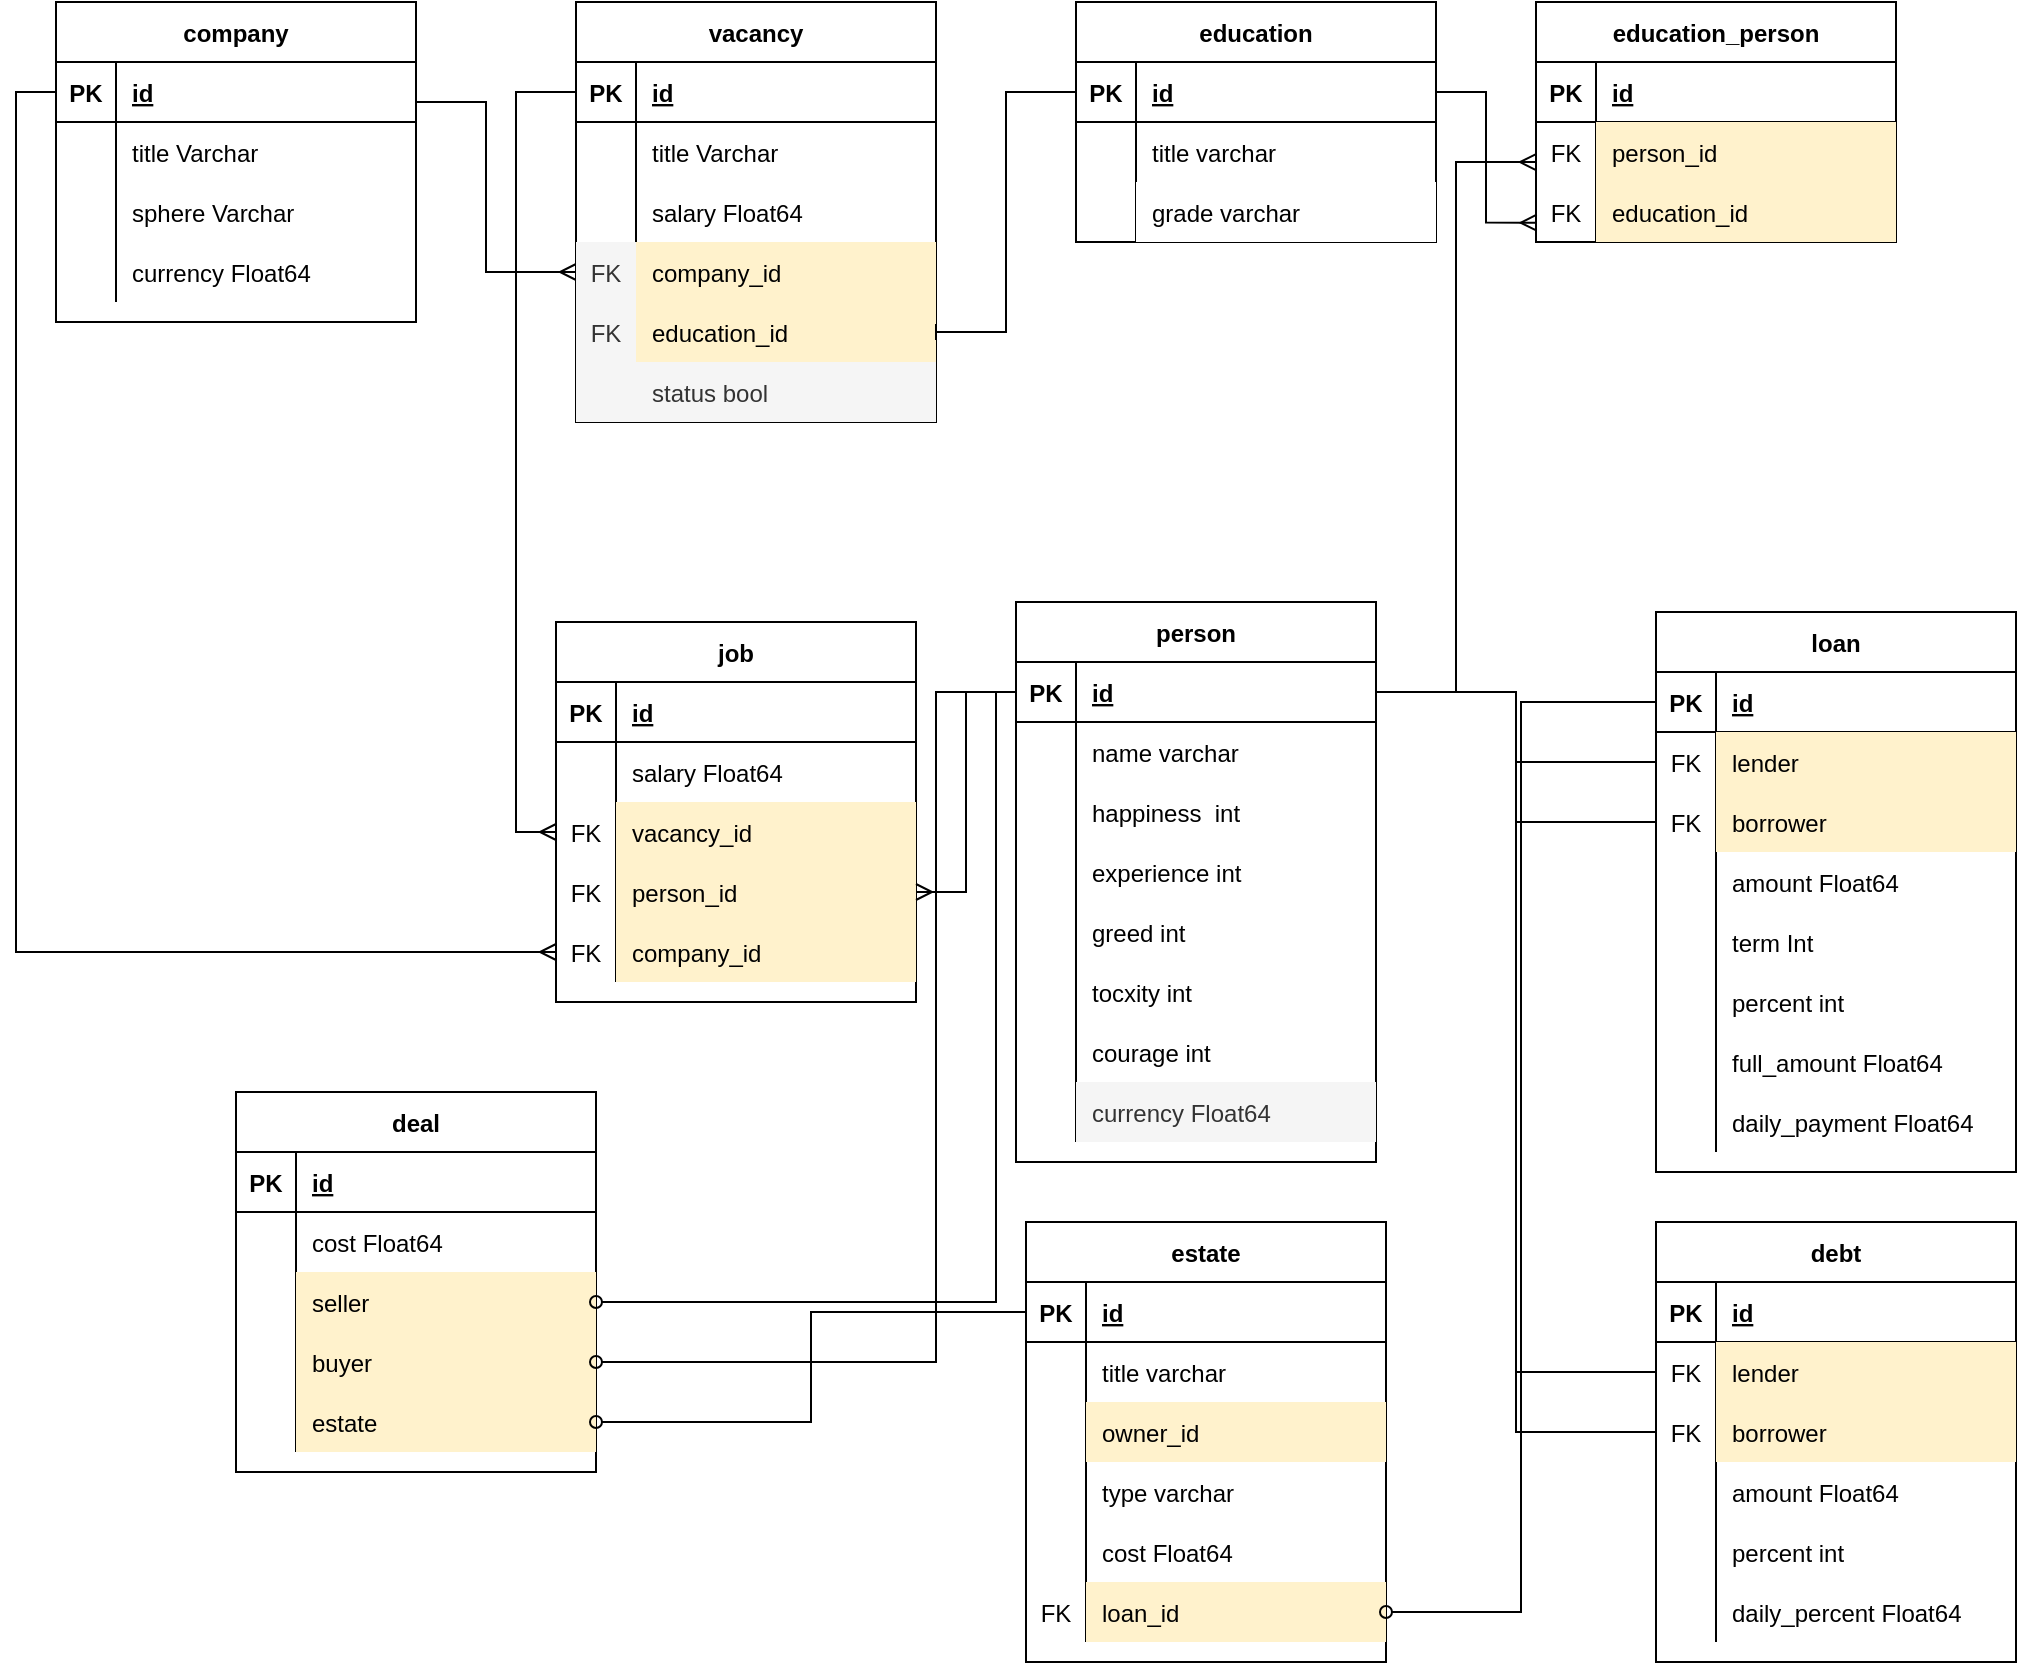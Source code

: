 <mxfile version="19.0.1" type="device"><diagram id="cdU39zfyHcgciElcQfuG" name="Page-1"><mxGraphModel dx="1031" dy="813" grid="1" gridSize="10" guides="1" tooltips="1" connect="1" arrows="1" fold="1" page="1" pageScale="1" pageWidth="850" pageHeight="1100" math="0" shadow="0"><root><mxCell id="0"/><mxCell id="1" parent="0"/><mxCell id="R89nt-p6Jr3naYlk6L7I-41" value="" style="edgeStyle=orthogonalEdgeStyle;rounded=0;orthogonalLoop=1;jettySize=auto;html=1;endArrow=ERmany;endFill=0;" parent="1" source="R89nt-p6Jr3naYlk6L7I-1" target="R89nt-p6Jr3naYlk6L7I-56" edge="1"><mxGeometry relative="1" as="geometry"><mxPoint x="450" y="730" as="targetPoint"/><Array as="points"><mxPoint x="435" y="400"/><mxPoint x="435" y="485"/></Array></mxGeometry></mxCell><mxCell id="R89nt-p6Jr3naYlk6L7I-1" value="company" style="shape=table;startSize=30;container=1;collapsible=1;childLayout=tableLayout;fixedRows=1;rowLines=0;fontStyle=1;align=center;resizeLast=1;" parent="1" vertex="1"><mxGeometry x="220" y="350" width="180" height="160" as="geometry"/></mxCell><mxCell id="R89nt-p6Jr3naYlk6L7I-2" value="" style="shape=tableRow;horizontal=0;startSize=0;swimlaneHead=0;swimlaneBody=0;fillColor=none;collapsible=0;dropTarget=0;points=[[0,0.5],[1,0.5]];portConstraint=eastwest;top=0;left=0;right=0;bottom=1;" parent="R89nt-p6Jr3naYlk6L7I-1" vertex="1"><mxGeometry y="30" width="180" height="30" as="geometry"/></mxCell><mxCell id="R89nt-p6Jr3naYlk6L7I-3" value="PK" style="shape=partialRectangle;connectable=0;fillColor=none;top=0;left=0;bottom=0;right=0;fontStyle=1;overflow=hidden;" parent="R89nt-p6Jr3naYlk6L7I-2" vertex="1"><mxGeometry width="30" height="30" as="geometry"><mxRectangle width="30" height="30" as="alternateBounds"/></mxGeometry></mxCell><mxCell id="R89nt-p6Jr3naYlk6L7I-4" value="id" style="shape=partialRectangle;connectable=0;fillColor=none;top=0;left=0;bottom=0;right=0;align=left;spacingLeft=6;fontStyle=5;overflow=hidden;" parent="R89nt-p6Jr3naYlk6L7I-2" vertex="1"><mxGeometry x="30" width="150" height="30" as="geometry"><mxRectangle width="150" height="30" as="alternateBounds"/></mxGeometry></mxCell><mxCell id="R89nt-p6Jr3naYlk6L7I-5" value="" style="shape=tableRow;horizontal=0;startSize=0;swimlaneHead=0;swimlaneBody=0;fillColor=none;collapsible=0;dropTarget=0;points=[[0,0.5],[1,0.5]];portConstraint=eastwest;top=0;left=0;right=0;bottom=0;" parent="R89nt-p6Jr3naYlk6L7I-1" vertex="1"><mxGeometry y="60" width="180" height="30" as="geometry"/></mxCell><mxCell id="R89nt-p6Jr3naYlk6L7I-6" value="" style="shape=partialRectangle;connectable=0;fillColor=none;top=0;left=0;bottom=0;right=0;editable=1;overflow=hidden;" parent="R89nt-p6Jr3naYlk6L7I-5" vertex="1"><mxGeometry width="30" height="30" as="geometry"><mxRectangle width="30" height="30" as="alternateBounds"/></mxGeometry></mxCell><mxCell id="R89nt-p6Jr3naYlk6L7I-7" value="title Varchar" style="shape=partialRectangle;connectable=0;fillColor=none;top=0;left=0;bottom=0;right=0;align=left;spacingLeft=6;overflow=hidden;" parent="R89nt-p6Jr3naYlk6L7I-5" vertex="1"><mxGeometry x="30" width="150" height="30" as="geometry"><mxRectangle width="150" height="30" as="alternateBounds"/></mxGeometry></mxCell><mxCell id="R89nt-p6Jr3naYlk6L7I-8" value="" style="shape=tableRow;horizontal=0;startSize=0;swimlaneHead=0;swimlaneBody=0;fillColor=none;collapsible=0;dropTarget=0;points=[[0,0.5],[1,0.5]];portConstraint=eastwest;top=0;left=0;right=0;bottom=0;" parent="R89nt-p6Jr3naYlk6L7I-1" vertex="1"><mxGeometry y="90" width="180" height="30" as="geometry"/></mxCell><mxCell id="R89nt-p6Jr3naYlk6L7I-9" value="" style="shape=partialRectangle;connectable=0;fillColor=none;top=0;left=0;bottom=0;right=0;editable=1;overflow=hidden;" parent="R89nt-p6Jr3naYlk6L7I-8" vertex="1"><mxGeometry width="30" height="30" as="geometry"><mxRectangle width="30" height="30" as="alternateBounds"/></mxGeometry></mxCell><mxCell id="R89nt-p6Jr3naYlk6L7I-10" value="sphere Varchar" style="shape=partialRectangle;connectable=0;fillColor=none;top=0;left=0;bottom=0;right=0;align=left;spacingLeft=6;overflow=hidden;" parent="R89nt-p6Jr3naYlk6L7I-8" vertex="1"><mxGeometry x="30" width="150" height="30" as="geometry"><mxRectangle width="150" height="30" as="alternateBounds"/></mxGeometry></mxCell><mxCell id="R89nt-p6Jr3naYlk6L7I-11" value="" style="shape=tableRow;horizontal=0;startSize=0;swimlaneHead=0;swimlaneBody=0;fillColor=none;collapsible=0;dropTarget=0;points=[[0,0.5],[1,0.5]];portConstraint=eastwest;top=0;left=0;right=0;bottom=0;" parent="R89nt-p6Jr3naYlk6L7I-1" vertex="1"><mxGeometry y="120" width="180" height="30" as="geometry"/></mxCell><mxCell id="R89nt-p6Jr3naYlk6L7I-12" value="" style="shape=partialRectangle;connectable=0;fillColor=none;top=0;left=0;bottom=0;right=0;editable=1;overflow=hidden;" parent="R89nt-p6Jr3naYlk6L7I-11" vertex="1"><mxGeometry width="30" height="30" as="geometry"><mxRectangle width="30" height="30" as="alternateBounds"/></mxGeometry></mxCell><mxCell id="R89nt-p6Jr3naYlk6L7I-13" value="currency Float64" style="shape=partialRectangle;connectable=0;fillColor=none;top=0;left=0;bottom=0;right=0;align=left;spacingLeft=6;overflow=hidden;" parent="R89nt-p6Jr3naYlk6L7I-11" vertex="1"><mxGeometry x="30" width="150" height="30" as="geometry"><mxRectangle width="150" height="30" as="alternateBounds"/></mxGeometry></mxCell><mxCell id="R89nt-p6Jr3naYlk6L7I-14" value="vacancy" style="shape=table;startSize=30;container=1;collapsible=1;childLayout=tableLayout;fixedRows=1;rowLines=0;fontStyle=1;align=center;resizeLast=1;strokeWidth=1;strokeColor=#000000;" parent="1" vertex="1"><mxGeometry x="480" y="350" width="180" height="210" as="geometry"/></mxCell><mxCell id="R89nt-p6Jr3naYlk6L7I-15" value="" style="shape=tableRow;horizontal=0;startSize=0;swimlaneHead=0;swimlaneBody=0;fillColor=none;collapsible=0;dropTarget=0;points=[[0,0.5],[1,0.5]];portConstraint=eastwest;top=0;left=0;right=0;bottom=1;" parent="R89nt-p6Jr3naYlk6L7I-14" vertex="1"><mxGeometry y="30" width="180" height="30" as="geometry"/></mxCell><mxCell id="R89nt-p6Jr3naYlk6L7I-16" value="PK" style="shape=partialRectangle;connectable=0;fillColor=none;top=0;left=0;bottom=0;right=0;fontStyle=1;overflow=hidden;" parent="R89nt-p6Jr3naYlk6L7I-15" vertex="1"><mxGeometry width="30" height="30" as="geometry"><mxRectangle width="30" height="30" as="alternateBounds"/></mxGeometry></mxCell><mxCell id="R89nt-p6Jr3naYlk6L7I-17" value="id" style="shape=partialRectangle;connectable=0;fillColor=none;top=0;left=0;bottom=0;right=0;align=left;spacingLeft=6;fontStyle=5;overflow=hidden;" parent="R89nt-p6Jr3naYlk6L7I-15" vertex="1"><mxGeometry x="30" width="150" height="30" as="geometry"><mxRectangle width="150" height="30" as="alternateBounds"/></mxGeometry></mxCell><mxCell id="R89nt-p6Jr3naYlk6L7I-18" value="" style="shape=tableRow;horizontal=0;startSize=0;swimlaneHead=0;swimlaneBody=0;fillColor=none;collapsible=0;dropTarget=0;points=[[0,0.5],[1,0.5]];portConstraint=eastwest;top=0;left=0;right=0;bottom=0;" parent="R89nt-p6Jr3naYlk6L7I-14" vertex="1"><mxGeometry y="60" width="180" height="30" as="geometry"/></mxCell><mxCell id="R89nt-p6Jr3naYlk6L7I-19" value="" style="shape=partialRectangle;connectable=0;fillColor=none;top=0;left=0;bottom=0;right=0;editable=1;overflow=hidden;" parent="R89nt-p6Jr3naYlk6L7I-18" vertex="1"><mxGeometry width="30" height="30" as="geometry"><mxRectangle width="30" height="30" as="alternateBounds"/></mxGeometry></mxCell><mxCell id="R89nt-p6Jr3naYlk6L7I-20" value="title Varchar" style="shape=partialRectangle;connectable=0;fillColor=none;top=0;left=0;bottom=0;right=0;align=left;spacingLeft=6;overflow=hidden;" parent="R89nt-p6Jr3naYlk6L7I-18" vertex="1"><mxGeometry x="30" width="150" height="30" as="geometry"><mxRectangle width="150" height="30" as="alternateBounds"/></mxGeometry></mxCell><mxCell id="R89nt-p6Jr3naYlk6L7I-21" value="" style="shape=tableRow;horizontal=0;startSize=0;swimlaneHead=0;swimlaneBody=0;fillColor=none;collapsible=0;dropTarget=0;points=[[0,0.5],[1,0.5]];portConstraint=eastwest;top=0;left=0;right=0;bottom=0;" parent="R89nt-p6Jr3naYlk6L7I-14" vertex="1"><mxGeometry y="90" width="180" height="30" as="geometry"/></mxCell><mxCell id="R89nt-p6Jr3naYlk6L7I-22" value="" style="shape=partialRectangle;connectable=0;fillColor=none;top=0;left=0;bottom=0;right=0;editable=1;overflow=hidden;" parent="R89nt-p6Jr3naYlk6L7I-21" vertex="1"><mxGeometry width="30" height="30" as="geometry"><mxRectangle width="30" height="30" as="alternateBounds"/></mxGeometry></mxCell><mxCell id="R89nt-p6Jr3naYlk6L7I-23" value="salary Float64" style="shape=partialRectangle;connectable=0;fillColor=none;top=0;left=0;bottom=0;right=0;align=left;spacingLeft=6;overflow=hidden;" parent="R89nt-p6Jr3naYlk6L7I-21" vertex="1"><mxGeometry x="30" width="150" height="30" as="geometry"><mxRectangle width="150" height="30" as="alternateBounds"/></mxGeometry></mxCell><mxCell id="R89nt-p6Jr3naYlk6L7I-56" style="shape=tableRow;horizontal=0;startSize=0;swimlaneHead=0;swimlaneBody=0;fillColor=none;collapsible=0;dropTarget=0;points=[[0,0.5],[1,0.5]];portConstraint=eastwest;top=0;left=0;right=0;bottom=0;strokeColor=#000000;" parent="R89nt-p6Jr3naYlk6L7I-14" vertex="1"><mxGeometry y="120" width="180" height="30" as="geometry"/></mxCell><mxCell id="R89nt-p6Jr3naYlk6L7I-57" value="FK" style="shape=partialRectangle;connectable=0;top=0;left=0;bottom=0;right=0;editable=1;overflow=hidden;fillColor=#f5f5f5;fontColor=#333333;strokeColor=#666666;" parent="R89nt-p6Jr3naYlk6L7I-56" vertex="1"><mxGeometry width="30" height="30" as="geometry"><mxRectangle width="30" height="30" as="alternateBounds"/></mxGeometry></mxCell><mxCell id="R89nt-p6Jr3naYlk6L7I-58" value="company_id" style="shape=partialRectangle;connectable=0;top=0;left=0;bottom=0;right=0;align=left;spacingLeft=6;overflow=hidden;fillColor=#fff2cc;strokeColor=#d6b656;" parent="R89nt-p6Jr3naYlk6L7I-56" vertex="1"><mxGeometry x="30" width="150" height="30" as="geometry"><mxRectangle width="150" height="30" as="alternateBounds"/></mxGeometry></mxCell><mxCell id="R89nt-p6Jr3naYlk6L7I-59" style="shape=tableRow;horizontal=0;startSize=0;swimlaneHead=0;swimlaneBody=0;fillColor=none;collapsible=0;dropTarget=0;points=[[0,0.5],[1,0.5]];portConstraint=eastwest;top=0;left=0;right=0;bottom=0;strokeColor=#d6b656;" parent="R89nt-p6Jr3naYlk6L7I-14" vertex="1"><mxGeometry y="150" width="180" height="30" as="geometry"/></mxCell><mxCell id="R89nt-p6Jr3naYlk6L7I-60" value="FK" style="shape=partialRectangle;connectable=0;top=0;left=0;bottom=0;right=0;editable=1;overflow=hidden;strokeWidth=2;fillColor=#f5f5f5;fontColor=#333333;strokeColor=#666666;" parent="R89nt-p6Jr3naYlk6L7I-59" vertex="1"><mxGeometry width="30" height="30" as="geometry"><mxRectangle width="30" height="30" as="alternateBounds"/></mxGeometry></mxCell><mxCell id="R89nt-p6Jr3naYlk6L7I-61" value="education_id" style="shape=partialRectangle;connectable=0;fillColor=#fff2cc;top=0;left=0;bottom=0;right=0;align=left;spacingLeft=6;overflow=hidden;strokeColor=#d6b656;" parent="R89nt-p6Jr3naYlk6L7I-59" vertex="1"><mxGeometry x="30" width="150" height="30" as="geometry"><mxRectangle width="150" height="30" as="alternateBounds"/></mxGeometry></mxCell><mxCell id="R89nt-p6Jr3naYlk6L7I-173" style="shape=tableRow;horizontal=0;startSize=0;swimlaneHead=0;swimlaneBody=0;fillColor=none;collapsible=0;dropTarget=0;points=[[0,0.5],[1,0.5]];portConstraint=eastwest;top=0;left=0;right=0;bottom=0;strokeColor=#d6b656;" parent="R89nt-p6Jr3naYlk6L7I-14" vertex="1"><mxGeometry y="180" width="180" height="30" as="geometry"/></mxCell><mxCell id="R89nt-p6Jr3naYlk6L7I-174" style="shape=partialRectangle;connectable=0;top=0;left=0;bottom=0;right=0;editable=1;overflow=hidden;strokeWidth=2;fillColor=#f5f5f5;fontColor=#333333;strokeColor=#666666;" parent="R89nt-p6Jr3naYlk6L7I-173" vertex="1"><mxGeometry width="30" height="30" as="geometry"><mxRectangle width="30" height="30" as="alternateBounds"/></mxGeometry></mxCell><mxCell id="R89nt-p6Jr3naYlk6L7I-175" value="status bool" style="shape=partialRectangle;connectable=0;fillColor=#f5f5f5;top=0;left=0;bottom=0;right=0;align=left;spacingLeft=6;overflow=hidden;strokeColor=#666666;fontColor=#333333;" parent="R89nt-p6Jr3naYlk6L7I-173" vertex="1"><mxGeometry x="30" width="150" height="30" as="geometry"><mxRectangle width="150" height="30" as="alternateBounds"/></mxGeometry></mxCell><mxCell id="R89nt-p6Jr3naYlk6L7I-136" value="education" style="shape=table;startSize=30;container=1;collapsible=1;childLayout=tableLayout;fixedRows=1;rowLines=0;fontStyle=1;align=center;resizeLast=1;strokeWidth=1;" parent="1" vertex="1"><mxGeometry x="730" y="350" width="180" height="120" as="geometry"/></mxCell><mxCell id="R89nt-p6Jr3naYlk6L7I-137" value="" style="shape=tableRow;horizontal=0;startSize=0;swimlaneHead=0;swimlaneBody=0;fillColor=none;collapsible=0;dropTarget=0;points=[[0,0.5],[1,0.5]];portConstraint=eastwest;top=0;left=0;right=0;bottom=1;" parent="R89nt-p6Jr3naYlk6L7I-136" vertex="1"><mxGeometry y="30" width="180" height="30" as="geometry"/></mxCell><mxCell id="R89nt-p6Jr3naYlk6L7I-138" value="PK" style="shape=partialRectangle;connectable=0;fillColor=none;top=0;left=0;bottom=0;right=0;fontStyle=1;overflow=hidden;" parent="R89nt-p6Jr3naYlk6L7I-137" vertex="1"><mxGeometry width="30" height="30" as="geometry"><mxRectangle width="30" height="30" as="alternateBounds"/></mxGeometry></mxCell><mxCell id="R89nt-p6Jr3naYlk6L7I-139" value="id" style="shape=partialRectangle;connectable=0;fillColor=none;top=0;left=0;bottom=0;right=0;align=left;spacingLeft=6;fontStyle=5;overflow=hidden;" parent="R89nt-p6Jr3naYlk6L7I-137" vertex="1"><mxGeometry x="30" width="150" height="30" as="geometry"><mxRectangle width="150" height="30" as="alternateBounds"/></mxGeometry></mxCell><mxCell id="R89nt-p6Jr3naYlk6L7I-140" value="" style="shape=tableRow;horizontal=0;startSize=0;swimlaneHead=0;swimlaneBody=0;fillColor=none;collapsible=0;dropTarget=0;points=[[0,0.5],[1,0.5]];portConstraint=eastwest;top=0;left=0;right=0;bottom=0;" parent="R89nt-p6Jr3naYlk6L7I-136" vertex="1"><mxGeometry y="60" width="180" height="30" as="geometry"/></mxCell><mxCell id="R89nt-p6Jr3naYlk6L7I-141" value="" style="shape=partialRectangle;connectable=0;fillColor=none;top=0;left=0;bottom=0;right=0;editable=1;overflow=hidden;" parent="R89nt-p6Jr3naYlk6L7I-140" vertex="1"><mxGeometry width="30" height="30" as="geometry"><mxRectangle width="30" height="30" as="alternateBounds"/></mxGeometry></mxCell><mxCell id="R89nt-p6Jr3naYlk6L7I-142" value="title varchar" style="shape=partialRectangle;connectable=0;fillColor=none;top=0;left=0;bottom=0;right=0;align=left;spacingLeft=6;overflow=hidden;" parent="R89nt-p6Jr3naYlk6L7I-140" vertex="1"><mxGeometry x="30" width="150" height="30" as="geometry"><mxRectangle width="150" height="30" as="alternateBounds"/></mxGeometry></mxCell><mxCell id="R89nt-p6Jr3naYlk6L7I-143" value="" style="shape=tableRow;horizontal=0;startSize=0;swimlaneHead=0;swimlaneBody=0;fillColor=none;collapsible=0;dropTarget=0;points=[[0,0.5],[1,0.5]];portConstraint=eastwest;top=0;left=0;right=0;bottom=0;" parent="R89nt-p6Jr3naYlk6L7I-136" vertex="1"><mxGeometry y="90" width="180" height="30" as="geometry"/></mxCell><mxCell id="R89nt-p6Jr3naYlk6L7I-144" value="" style="shape=partialRectangle;connectable=0;fillColor=none;top=0;left=0;bottom=0;right=0;editable=1;overflow=hidden;" parent="R89nt-p6Jr3naYlk6L7I-143" vertex="1"><mxGeometry width="30" height="30" as="geometry"><mxRectangle width="30" height="30" as="alternateBounds"/></mxGeometry></mxCell><mxCell id="R89nt-p6Jr3naYlk6L7I-145" value="grade varchar" style="shape=partialRectangle;connectable=0;top=0;left=0;bottom=0;right=0;align=left;spacingLeft=6;overflow=hidden;" parent="R89nt-p6Jr3naYlk6L7I-143" vertex="1"><mxGeometry x="30" width="150" height="30" as="geometry"><mxRectangle width="150" height="30" as="alternateBounds"/></mxGeometry></mxCell><mxCell id="R89nt-p6Jr3naYlk6L7I-150" value="job" style="shape=table;startSize=30;container=1;collapsible=1;childLayout=tableLayout;fixedRows=1;rowLines=0;fontStyle=1;align=center;resizeLast=1;" parent="1" vertex="1"><mxGeometry x="470" y="660" width="180" height="190" as="geometry"/></mxCell><mxCell id="R89nt-p6Jr3naYlk6L7I-151" value="" style="shape=tableRow;horizontal=0;startSize=0;swimlaneHead=0;swimlaneBody=0;fillColor=none;collapsible=0;dropTarget=0;points=[[0,0.5],[1,0.5]];portConstraint=eastwest;top=0;left=0;right=0;bottom=1;" parent="R89nt-p6Jr3naYlk6L7I-150" vertex="1"><mxGeometry y="30" width="180" height="30" as="geometry"/></mxCell><mxCell id="R89nt-p6Jr3naYlk6L7I-152" value="PK" style="shape=partialRectangle;connectable=0;fillColor=none;top=0;left=0;bottom=0;right=0;fontStyle=1;overflow=hidden;" parent="R89nt-p6Jr3naYlk6L7I-151" vertex="1"><mxGeometry width="30" height="30" as="geometry"><mxRectangle width="30" height="30" as="alternateBounds"/></mxGeometry></mxCell><mxCell id="R89nt-p6Jr3naYlk6L7I-153" value="id" style="shape=partialRectangle;connectable=0;fillColor=none;top=0;left=0;bottom=0;right=0;align=left;spacingLeft=6;fontStyle=5;overflow=hidden;" parent="R89nt-p6Jr3naYlk6L7I-151" vertex="1"><mxGeometry x="30" width="150" height="30" as="geometry"><mxRectangle width="150" height="30" as="alternateBounds"/></mxGeometry></mxCell><mxCell id="R89nt-p6Jr3naYlk6L7I-167" style="shape=tableRow;horizontal=0;startSize=0;swimlaneHead=0;swimlaneBody=0;fillColor=none;collapsible=0;dropTarget=0;points=[[0,0.5],[1,0.5]];portConstraint=eastwest;top=0;left=0;right=0;bottom=0;" parent="R89nt-p6Jr3naYlk6L7I-150" vertex="1"><mxGeometry y="60" width="180" height="30" as="geometry"/></mxCell><mxCell id="R89nt-p6Jr3naYlk6L7I-168" style="shape=partialRectangle;connectable=0;fillColor=none;top=0;left=0;bottom=0;right=0;editable=1;overflow=hidden;" parent="R89nt-p6Jr3naYlk6L7I-167" vertex="1"><mxGeometry width="30" height="30" as="geometry"><mxRectangle width="30" height="30" as="alternateBounds"/></mxGeometry></mxCell><mxCell id="R89nt-p6Jr3naYlk6L7I-169" value="salary Float64" style="shape=partialRectangle;connectable=0;fillColor=none;top=0;left=0;bottom=0;right=0;align=left;spacingLeft=6;overflow=hidden;" parent="R89nt-p6Jr3naYlk6L7I-167" vertex="1"><mxGeometry x="30" width="150" height="30" as="geometry"><mxRectangle width="150" height="30" as="alternateBounds"/></mxGeometry></mxCell><mxCell id="R89nt-p6Jr3naYlk6L7I-154" value="" style="shape=tableRow;horizontal=0;startSize=0;swimlaneHead=0;swimlaneBody=0;fillColor=none;collapsible=0;dropTarget=0;points=[[0,0.5],[1,0.5]];portConstraint=eastwest;top=0;left=0;right=0;bottom=0;" parent="R89nt-p6Jr3naYlk6L7I-150" vertex="1"><mxGeometry y="90" width="180" height="30" as="geometry"/></mxCell><mxCell id="R89nt-p6Jr3naYlk6L7I-155" value="FK" style="shape=partialRectangle;connectable=0;fillColor=none;top=0;left=0;bottom=0;right=0;editable=1;overflow=hidden;" parent="R89nt-p6Jr3naYlk6L7I-154" vertex="1"><mxGeometry width="30" height="30" as="geometry"><mxRectangle width="30" height="30" as="alternateBounds"/></mxGeometry></mxCell><mxCell id="R89nt-p6Jr3naYlk6L7I-156" value="vacancy_id" style="shape=partialRectangle;connectable=0;fillColor=#fff2cc;top=0;left=0;bottom=0;right=0;align=left;spacingLeft=6;overflow=hidden;strokeColor=#d6b656;" parent="R89nt-p6Jr3naYlk6L7I-154" vertex="1"><mxGeometry x="30" width="150" height="30" as="geometry"><mxRectangle width="150" height="30" as="alternateBounds"/></mxGeometry></mxCell><mxCell id="R89nt-p6Jr3naYlk6L7I-157" value="" style="shape=tableRow;horizontal=0;startSize=0;swimlaneHead=0;swimlaneBody=0;fillColor=none;collapsible=0;dropTarget=0;points=[[0,0.5],[1,0.5]];portConstraint=eastwest;top=0;left=0;right=0;bottom=0;" parent="R89nt-p6Jr3naYlk6L7I-150" vertex="1"><mxGeometry y="120" width="180" height="30" as="geometry"/></mxCell><mxCell id="R89nt-p6Jr3naYlk6L7I-158" value="FK" style="shape=partialRectangle;connectable=0;fillColor=none;top=0;left=0;bottom=0;right=0;editable=1;overflow=hidden;" parent="R89nt-p6Jr3naYlk6L7I-157" vertex="1"><mxGeometry width="30" height="30" as="geometry"><mxRectangle width="30" height="30" as="alternateBounds"/></mxGeometry></mxCell><mxCell id="R89nt-p6Jr3naYlk6L7I-159" value="person_id" style="shape=partialRectangle;connectable=0;fillColor=#fff2cc;top=0;left=0;bottom=0;right=0;align=left;spacingLeft=6;overflow=hidden;strokeColor=#d6b656;" parent="R89nt-p6Jr3naYlk6L7I-157" vertex="1"><mxGeometry x="30" width="150" height="30" as="geometry"><mxRectangle width="150" height="30" as="alternateBounds"/></mxGeometry></mxCell><mxCell id="R89nt-p6Jr3naYlk6L7I-178" style="shape=tableRow;horizontal=0;startSize=0;swimlaneHead=0;swimlaneBody=0;fillColor=none;collapsible=0;dropTarget=0;points=[[0,0.5],[1,0.5]];portConstraint=eastwest;top=0;left=0;right=0;bottom=0;" parent="R89nt-p6Jr3naYlk6L7I-150" vertex="1"><mxGeometry y="150" width="180" height="30" as="geometry"/></mxCell><mxCell id="R89nt-p6Jr3naYlk6L7I-179" value="FK" style="shape=partialRectangle;connectable=0;fillColor=none;top=0;left=0;bottom=0;right=0;editable=1;overflow=hidden;" parent="R89nt-p6Jr3naYlk6L7I-178" vertex="1"><mxGeometry width="30" height="30" as="geometry"><mxRectangle width="30" height="30" as="alternateBounds"/></mxGeometry></mxCell><mxCell id="R89nt-p6Jr3naYlk6L7I-180" value="company_id" style="shape=partialRectangle;connectable=0;fillColor=#fff2cc;top=0;left=0;bottom=0;right=0;align=left;spacingLeft=6;overflow=hidden;strokeColor=#d6b656;" parent="R89nt-p6Jr3naYlk6L7I-178" vertex="1"><mxGeometry x="30" width="150" height="30" as="geometry"><mxRectangle width="150" height="30" as="alternateBounds"/></mxGeometry></mxCell><mxCell id="R89nt-p6Jr3naYlk6L7I-181" style="edgeStyle=orthogonalEdgeStyle;rounded=0;orthogonalLoop=1;jettySize=auto;html=1;exitX=0;exitY=0.5;exitDx=0;exitDy=0;endArrow=ERmany;endFill=0;" parent="1" source="R89nt-p6Jr3naYlk6L7I-2" target="R89nt-p6Jr3naYlk6L7I-178" edge="1"><mxGeometry relative="1" as="geometry"/></mxCell><mxCell id="R89nt-p6Jr3naYlk6L7I-182" style="edgeStyle=orthogonalEdgeStyle;rounded=0;orthogonalLoop=1;jettySize=auto;html=1;exitX=0;exitY=0.5;exitDx=0;exitDy=0;entryX=0;entryY=0.5;entryDx=0;entryDy=0;endArrow=ERmany;endFill=0;" parent="1" source="R89nt-p6Jr3naYlk6L7I-15" target="R89nt-p6Jr3naYlk6L7I-154" edge="1"><mxGeometry relative="1" as="geometry"/></mxCell><mxCell id="R89nt-p6Jr3naYlk6L7I-183" value="person" style="shape=table;startSize=30;container=1;collapsible=1;childLayout=tableLayout;fixedRows=1;rowLines=0;fontStyle=1;align=center;resizeLast=1;strokeColor=#000000;strokeWidth=1;fillColor=none;" parent="1" vertex="1"><mxGeometry x="700" y="650" width="180" height="280" as="geometry"/></mxCell><mxCell id="R89nt-p6Jr3naYlk6L7I-184" value="" style="shape=tableRow;horizontal=0;startSize=0;swimlaneHead=0;swimlaneBody=0;fillColor=none;collapsible=0;dropTarget=0;points=[[0,0.5],[1,0.5]];portConstraint=eastwest;top=0;left=0;right=0;bottom=1;strokeColor=#000000;strokeWidth=1;" parent="R89nt-p6Jr3naYlk6L7I-183" vertex="1"><mxGeometry y="30" width="180" height="30" as="geometry"/></mxCell><mxCell id="R89nt-p6Jr3naYlk6L7I-185" value="PK" style="shape=partialRectangle;connectable=0;fillColor=none;top=0;left=0;bottom=0;right=0;fontStyle=1;overflow=hidden;strokeColor=#000000;strokeWidth=1;" parent="R89nt-p6Jr3naYlk6L7I-184" vertex="1"><mxGeometry width="30" height="30" as="geometry"><mxRectangle width="30" height="30" as="alternateBounds"/></mxGeometry></mxCell><mxCell id="R89nt-p6Jr3naYlk6L7I-186" value="id" style="shape=partialRectangle;connectable=0;fillColor=none;top=0;left=0;bottom=0;right=0;align=left;spacingLeft=6;fontStyle=5;overflow=hidden;strokeColor=#000000;strokeWidth=1;" parent="R89nt-p6Jr3naYlk6L7I-184" vertex="1"><mxGeometry x="30" width="150" height="30" as="geometry"><mxRectangle width="150" height="30" as="alternateBounds"/></mxGeometry></mxCell><mxCell id="R89nt-p6Jr3naYlk6L7I-187" value="" style="shape=tableRow;horizontal=0;startSize=0;swimlaneHead=0;swimlaneBody=0;fillColor=none;collapsible=0;dropTarget=0;points=[[0,0.5],[1,0.5]];portConstraint=eastwest;top=0;left=0;right=0;bottom=0;strokeColor=#000000;strokeWidth=1;" parent="R89nt-p6Jr3naYlk6L7I-183" vertex="1"><mxGeometry y="60" width="180" height="30" as="geometry"/></mxCell><mxCell id="R89nt-p6Jr3naYlk6L7I-188" value="" style="shape=partialRectangle;connectable=0;fillColor=none;top=0;left=0;bottom=0;right=0;editable=1;overflow=hidden;strokeColor=#000000;strokeWidth=1;" parent="R89nt-p6Jr3naYlk6L7I-187" vertex="1"><mxGeometry width="30" height="30" as="geometry"><mxRectangle width="30" height="30" as="alternateBounds"/></mxGeometry></mxCell><mxCell id="R89nt-p6Jr3naYlk6L7I-189" value="name varchar" style="shape=partialRectangle;connectable=0;fillColor=none;top=0;left=0;bottom=0;right=0;align=left;spacingLeft=6;overflow=hidden;strokeColor=#000000;strokeWidth=1;" parent="R89nt-p6Jr3naYlk6L7I-187" vertex="1"><mxGeometry x="30" width="150" height="30" as="geometry"><mxRectangle width="150" height="30" as="alternateBounds"/></mxGeometry></mxCell><mxCell id="R89nt-p6Jr3naYlk6L7I-209" style="shape=tableRow;horizontal=0;startSize=0;swimlaneHead=0;swimlaneBody=0;fillColor=none;collapsible=0;dropTarget=0;points=[[0,0.5],[1,0.5]];portConstraint=eastwest;top=0;left=0;right=0;bottom=0;strokeColor=#000000;strokeWidth=1;" parent="R89nt-p6Jr3naYlk6L7I-183" vertex="1"><mxGeometry y="90" width="180" height="30" as="geometry"/></mxCell><mxCell id="R89nt-p6Jr3naYlk6L7I-210" style="shape=partialRectangle;connectable=0;fillColor=none;top=0;left=0;bottom=0;right=0;editable=1;overflow=hidden;strokeColor=#000000;strokeWidth=1;" parent="R89nt-p6Jr3naYlk6L7I-209" vertex="1"><mxGeometry width="30" height="30" as="geometry"><mxRectangle width="30" height="30" as="alternateBounds"/></mxGeometry></mxCell><mxCell id="R89nt-p6Jr3naYlk6L7I-211" value="happiness  int" style="shape=partialRectangle;connectable=0;fillColor=none;top=0;left=0;bottom=0;right=0;align=left;spacingLeft=6;overflow=hidden;strokeColor=#000000;strokeWidth=1;" parent="R89nt-p6Jr3naYlk6L7I-209" vertex="1"><mxGeometry x="30" width="150" height="30" as="geometry"><mxRectangle width="150" height="30" as="alternateBounds"/></mxGeometry></mxCell><mxCell id="ehl78XazhEYW9gIzl1lc-126" style="shape=tableRow;horizontal=0;startSize=0;swimlaneHead=0;swimlaneBody=0;fillColor=none;collapsible=0;dropTarget=0;points=[[0,0.5],[1,0.5]];portConstraint=eastwest;top=0;left=0;right=0;bottom=0;strokeColor=#000000;strokeWidth=1;" parent="R89nt-p6Jr3naYlk6L7I-183" vertex="1"><mxGeometry y="120" width="180" height="30" as="geometry"/></mxCell><mxCell id="ehl78XazhEYW9gIzl1lc-127" style="shape=partialRectangle;connectable=0;fillColor=none;top=0;left=0;bottom=0;right=0;editable=1;overflow=hidden;strokeColor=#000000;strokeWidth=1;" parent="ehl78XazhEYW9gIzl1lc-126" vertex="1"><mxGeometry width="30" height="30" as="geometry"><mxRectangle width="30" height="30" as="alternateBounds"/></mxGeometry></mxCell><mxCell id="ehl78XazhEYW9gIzl1lc-128" value="experience int" style="shape=partialRectangle;connectable=0;fillColor=none;top=0;left=0;bottom=0;right=0;align=left;spacingLeft=6;overflow=hidden;strokeColor=#000000;strokeWidth=1;" parent="ehl78XazhEYW9gIzl1lc-126" vertex="1"><mxGeometry x="30" width="150" height="30" as="geometry"><mxRectangle width="150" height="30" as="alternateBounds"/></mxGeometry></mxCell><mxCell id="R89nt-p6Jr3naYlk6L7I-206" style="shape=tableRow;horizontal=0;startSize=0;swimlaneHead=0;swimlaneBody=0;fillColor=none;collapsible=0;dropTarget=0;points=[[0,0.5],[1,0.5]];portConstraint=eastwest;top=0;left=0;right=0;bottom=0;strokeColor=#000000;strokeWidth=1;" parent="R89nt-p6Jr3naYlk6L7I-183" vertex="1"><mxGeometry y="150" width="180" height="30" as="geometry"/></mxCell><mxCell id="R89nt-p6Jr3naYlk6L7I-207" style="shape=partialRectangle;connectable=0;fillColor=none;top=0;left=0;bottom=0;right=0;editable=1;overflow=hidden;strokeColor=#000000;strokeWidth=1;" parent="R89nt-p6Jr3naYlk6L7I-206" vertex="1"><mxGeometry width="30" height="30" as="geometry"><mxRectangle width="30" height="30" as="alternateBounds"/></mxGeometry></mxCell><mxCell id="R89nt-p6Jr3naYlk6L7I-208" value="greed int" style="shape=partialRectangle;connectable=0;fillColor=none;top=0;left=0;bottom=0;right=0;align=left;spacingLeft=6;overflow=hidden;strokeColor=#000000;strokeWidth=1;" parent="R89nt-p6Jr3naYlk6L7I-206" vertex="1"><mxGeometry x="30" width="150" height="30" as="geometry"><mxRectangle width="150" height="30" as="alternateBounds"/></mxGeometry></mxCell><mxCell id="R89nt-p6Jr3naYlk6L7I-203" style="shape=tableRow;horizontal=0;startSize=0;swimlaneHead=0;swimlaneBody=0;fillColor=none;collapsible=0;dropTarget=0;points=[[0,0.5],[1,0.5]];portConstraint=eastwest;top=0;left=0;right=0;bottom=0;strokeColor=#000000;strokeWidth=1;" parent="R89nt-p6Jr3naYlk6L7I-183" vertex="1"><mxGeometry y="180" width="180" height="30" as="geometry"/></mxCell><mxCell id="R89nt-p6Jr3naYlk6L7I-204" style="shape=partialRectangle;connectable=0;fillColor=none;top=0;left=0;bottom=0;right=0;editable=1;overflow=hidden;strokeColor=#000000;strokeWidth=1;" parent="R89nt-p6Jr3naYlk6L7I-203" vertex="1"><mxGeometry width="30" height="30" as="geometry"><mxRectangle width="30" height="30" as="alternateBounds"/></mxGeometry></mxCell><mxCell id="R89nt-p6Jr3naYlk6L7I-205" value="tocxity int" style="shape=partialRectangle;connectable=0;fillColor=none;top=0;left=0;bottom=0;right=0;align=left;spacingLeft=6;overflow=hidden;strokeColor=#000000;strokeWidth=1;" parent="R89nt-p6Jr3naYlk6L7I-203" vertex="1"><mxGeometry x="30" width="150" height="30" as="geometry"><mxRectangle width="150" height="30" as="alternateBounds"/></mxGeometry></mxCell><mxCell id="R89nt-p6Jr3naYlk6L7I-200" style="shape=tableRow;horizontal=0;startSize=0;swimlaneHead=0;swimlaneBody=0;fillColor=none;collapsible=0;dropTarget=0;points=[[0,0.5],[1,0.5]];portConstraint=eastwest;top=0;left=0;right=0;bottom=0;strokeColor=#000000;strokeWidth=1;" parent="R89nt-p6Jr3naYlk6L7I-183" vertex="1"><mxGeometry y="210" width="180" height="30" as="geometry"/></mxCell><mxCell id="R89nt-p6Jr3naYlk6L7I-201" style="shape=partialRectangle;connectable=0;fillColor=none;top=0;left=0;bottom=0;right=0;editable=1;overflow=hidden;strokeColor=#000000;strokeWidth=1;" parent="R89nt-p6Jr3naYlk6L7I-200" vertex="1"><mxGeometry width="30" height="30" as="geometry"><mxRectangle width="30" height="30" as="alternateBounds"/></mxGeometry></mxCell><mxCell id="R89nt-p6Jr3naYlk6L7I-202" value="courage int" style="shape=partialRectangle;connectable=0;fillColor=none;top=0;left=0;bottom=0;right=0;align=left;spacingLeft=6;overflow=hidden;strokeColor=#000000;strokeWidth=1;" parent="R89nt-p6Jr3naYlk6L7I-200" vertex="1"><mxGeometry x="30" width="150" height="30" as="geometry"><mxRectangle width="150" height="30" as="alternateBounds"/></mxGeometry></mxCell><mxCell id="ehl78XazhEYW9gIzl1lc-1" style="shape=tableRow;horizontal=0;startSize=0;swimlaneHead=0;swimlaneBody=0;fillColor=none;collapsible=0;dropTarget=0;points=[[0,0.5],[1,0.5]];portConstraint=eastwest;top=0;left=0;right=0;bottom=0;strokeColor=#000000;strokeWidth=1;" parent="R89nt-p6Jr3naYlk6L7I-183" vertex="1"><mxGeometry y="240" width="180" height="30" as="geometry"/></mxCell><mxCell id="ehl78XazhEYW9gIzl1lc-2" style="shape=partialRectangle;connectable=0;fillColor=none;top=0;left=0;bottom=0;right=0;editable=1;overflow=hidden;strokeColor=#000000;strokeWidth=1;" parent="ehl78XazhEYW9gIzl1lc-1" vertex="1"><mxGeometry width="30" height="30" as="geometry"><mxRectangle width="30" height="30" as="alternateBounds"/></mxGeometry></mxCell><mxCell id="ehl78XazhEYW9gIzl1lc-3" value="currency Float64" style="shape=partialRectangle;connectable=0;fillColor=#f5f5f5;top=0;left=0;bottom=0;right=0;align=left;spacingLeft=6;overflow=hidden;strokeColor=#666666;strokeWidth=1;fontColor=#333333;" parent="ehl78XazhEYW9gIzl1lc-1" vertex="1"><mxGeometry x="30" width="150" height="30" as="geometry"><mxRectangle width="150" height="30" as="alternateBounds"/></mxGeometry></mxCell><mxCell id="R89nt-p6Jr3naYlk6L7I-215" style="edgeStyle=orthogonalEdgeStyle;rounded=0;orthogonalLoop=1;jettySize=auto;html=1;exitX=0;exitY=0.5;exitDx=0;exitDy=0;endArrow=ERmany;endFill=0;" parent="1" source="R89nt-p6Jr3naYlk6L7I-184" target="R89nt-p6Jr3naYlk6L7I-157" edge="1"><mxGeometry relative="1" as="geometry"/></mxCell><mxCell id="ehl78XazhEYW9gIzl1lc-8" value="loan" style="shape=table;startSize=30;container=1;collapsible=1;childLayout=tableLayout;fixedRows=1;rowLines=0;fontStyle=1;align=center;resizeLast=1;" parent="1" vertex="1"><mxGeometry x="1020" y="655" width="180" height="280" as="geometry"/></mxCell><mxCell id="ehl78XazhEYW9gIzl1lc-9" value="" style="shape=tableRow;horizontal=0;startSize=0;swimlaneHead=0;swimlaneBody=0;fillColor=none;collapsible=0;dropTarget=0;points=[[0,0.5],[1,0.5]];portConstraint=eastwest;top=0;left=0;right=0;bottom=1;" parent="ehl78XazhEYW9gIzl1lc-8" vertex="1"><mxGeometry y="30" width="180" height="30" as="geometry"/></mxCell><mxCell id="ehl78XazhEYW9gIzl1lc-10" value="PK" style="shape=partialRectangle;connectable=0;fillColor=none;top=0;left=0;bottom=0;right=0;fontStyle=1;overflow=hidden;" parent="ehl78XazhEYW9gIzl1lc-9" vertex="1"><mxGeometry width="30" height="30" as="geometry"><mxRectangle width="30" height="30" as="alternateBounds"/></mxGeometry></mxCell><mxCell id="ehl78XazhEYW9gIzl1lc-11" value="id" style="shape=partialRectangle;connectable=0;fillColor=none;top=0;left=0;bottom=0;right=0;align=left;spacingLeft=6;fontStyle=5;overflow=hidden;" parent="ehl78XazhEYW9gIzl1lc-9" vertex="1"><mxGeometry x="30" width="150" height="30" as="geometry"><mxRectangle width="150" height="30" as="alternateBounds"/></mxGeometry></mxCell><mxCell id="ehl78XazhEYW9gIzl1lc-12" value="" style="shape=tableRow;horizontal=0;startSize=0;swimlaneHead=0;swimlaneBody=0;fillColor=none;collapsible=0;dropTarget=0;points=[[0,0.5],[1,0.5]];portConstraint=eastwest;top=0;left=0;right=0;bottom=0;" parent="ehl78XazhEYW9gIzl1lc-8" vertex="1"><mxGeometry y="60" width="180" height="30" as="geometry"/></mxCell><mxCell id="ehl78XazhEYW9gIzl1lc-13" value="FK" style="shape=partialRectangle;connectable=0;fillColor=none;top=0;left=0;bottom=0;right=0;editable=1;overflow=hidden;" parent="ehl78XazhEYW9gIzl1lc-12" vertex="1"><mxGeometry width="30" height="30" as="geometry"><mxRectangle width="30" height="30" as="alternateBounds"/></mxGeometry></mxCell><mxCell id="ehl78XazhEYW9gIzl1lc-14" value="lender" style="shape=partialRectangle;connectable=0;fillColor=#fff2cc;top=0;left=0;bottom=0;right=0;align=left;spacingLeft=6;overflow=hidden;strokeColor=#d6b656;" parent="ehl78XazhEYW9gIzl1lc-12" vertex="1"><mxGeometry x="30" width="150" height="30" as="geometry"><mxRectangle width="150" height="30" as="alternateBounds"/></mxGeometry></mxCell><mxCell id="ehl78XazhEYW9gIzl1lc-15" value="" style="shape=tableRow;horizontal=0;startSize=0;swimlaneHead=0;swimlaneBody=0;fillColor=none;collapsible=0;dropTarget=0;points=[[0,0.5],[1,0.5]];portConstraint=eastwest;top=0;left=0;right=0;bottom=0;" parent="ehl78XazhEYW9gIzl1lc-8" vertex="1"><mxGeometry y="90" width="180" height="30" as="geometry"/></mxCell><mxCell id="ehl78XazhEYW9gIzl1lc-16" value="FK" style="shape=partialRectangle;connectable=0;fillColor=none;top=0;left=0;bottom=0;right=0;editable=1;overflow=hidden;" parent="ehl78XazhEYW9gIzl1lc-15" vertex="1"><mxGeometry width="30" height="30" as="geometry"><mxRectangle width="30" height="30" as="alternateBounds"/></mxGeometry></mxCell><mxCell id="ehl78XazhEYW9gIzl1lc-17" value="borrower" style="shape=partialRectangle;connectable=0;fillColor=#fff2cc;top=0;left=0;bottom=0;right=0;align=left;spacingLeft=6;overflow=hidden;strokeColor=#d6b656;" parent="ehl78XazhEYW9gIzl1lc-15" vertex="1"><mxGeometry x="30" width="150" height="30" as="geometry"><mxRectangle width="150" height="30" as="alternateBounds"/></mxGeometry></mxCell><mxCell id="ehl78XazhEYW9gIzl1lc-18" value="" style="shape=tableRow;horizontal=0;startSize=0;swimlaneHead=0;swimlaneBody=0;fillColor=none;collapsible=0;dropTarget=0;points=[[0,0.5],[1,0.5]];portConstraint=eastwest;top=0;left=0;right=0;bottom=0;" parent="ehl78XazhEYW9gIzl1lc-8" vertex="1"><mxGeometry y="120" width="180" height="30" as="geometry"/></mxCell><mxCell id="ehl78XazhEYW9gIzl1lc-19" value="" style="shape=partialRectangle;connectable=0;fillColor=none;top=0;left=0;bottom=0;right=0;editable=1;overflow=hidden;" parent="ehl78XazhEYW9gIzl1lc-18" vertex="1"><mxGeometry width="30" height="30" as="geometry"><mxRectangle width="30" height="30" as="alternateBounds"/></mxGeometry></mxCell><mxCell id="ehl78XazhEYW9gIzl1lc-20" value="amount Float64" style="shape=partialRectangle;connectable=0;fillColor=none;top=0;left=0;bottom=0;right=0;align=left;spacingLeft=6;overflow=hidden;" parent="ehl78XazhEYW9gIzl1lc-18" vertex="1"><mxGeometry x="30" width="150" height="30" as="geometry"><mxRectangle width="150" height="30" as="alternateBounds"/></mxGeometry></mxCell><mxCell id="ehl78XazhEYW9gIzl1lc-23" style="shape=tableRow;horizontal=0;startSize=0;swimlaneHead=0;swimlaneBody=0;fillColor=none;collapsible=0;dropTarget=0;points=[[0,0.5],[1,0.5]];portConstraint=eastwest;top=0;left=0;right=0;bottom=0;" parent="ehl78XazhEYW9gIzl1lc-8" vertex="1"><mxGeometry y="150" width="180" height="30" as="geometry"/></mxCell><mxCell id="ehl78XazhEYW9gIzl1lc-24" style="shape=partialRectangle;connectable=0;fillColor=none;top=0;left=0;bottom=0;right=0;editable=1;overflow=hidden;" parent="ehl78XazhEYW9gIzl1lc-23" vertex="1"><mxGeometry width="30" height="30" as="geometry"><mxRectangle width="30" height="30" as="alternateBounds"/></mxGeometry></mxCell><mxCell id="ehl78XazhEYW9gIzl1lc-25" value="term Int   " style="shape=partialRectangle;connectable=0;fillColor=none;top=0;left=0;bottom=0;right=0;align=left;spacingLeft=6;overflow=hidden;" parent="ehl78XazhEYW9gIzl1lc-23" vertex="1"><mxGeometry x="30" width="150" height="30" as="geometry"><mxRectangle width="150" height="30" as="alternateBounds"/></mxGeometry></mxCell><mxCell id="ehl78XazhEYW9gIzl1lc-26" style="shape=tableRow;horizontal=0;startSize=0;swimlaneHead=0;swimlaneBody=0;fillColor=none;collapsible=0;dropTarget=0;points=[[0,0.5],[1,0.5]];portConstraint=eastwest;top=0;left=0;right=0;bottom=0;" parent="ehl78XazhEYW9gIzl1lc-8" vertex="1"><mxGeometry y="180" width="180" height="30" as="geometry"/></mxCell><mxCell id="ehl78XazhEYW9gIzl1lc-27" style="shape=partialRectangle;connectable=0;fillColor=none;top=0;left=0;bottom=0;right=0;editable=1;overflow=hidden;" parent="ehl78XazhEYW9gIzl1lc-26" vertex="1"><mxGeometry width="30" height="30" as="geometry"><mxRectangle width="30" height="30" as="alternateBounds"/></mxGeometry></mxCell><mxCell id="ehl78XazhEYW9gIzl1lc-28" value="percent int" style="shape=partialRectangle;connectable=0;fillColor=none;top=0;left=0;bottom=0;right=0;align=left;spacingLeft=6;overflow=hidden;" parent="ehl78XazhEYW9gIzl1lc-26" vertex="1"><mxGeometry x="30" width="150" height="30" as="geometry"><mxRectangle width="150" height="30" as="alternateBounds"/></mxGeometry></mxCell><mxCell id="ehl78XazhEYW9gIzl1lc-29" style="shape=tableRow;horizontal=0;startSize=0;swimlaneHead=0;swimlaneBody=0;fillColor=none;collapsible=0;dropTarget=0;points=[[0,0.5],[1,0.5]];portConstraint=eastwest;top=0;left=0;right=0;bottom=0;" parent="ehl78XazhEYW9gIzl1lc-8" vertex="1"><mxGeometry y="210" width="180" height="30" as="geometry"/></mxCell><mxCell id="ehl78XazhEYW9gIzl1lc-30" style="shape=partialRectangle;connectable=0;fillColor=none;top=0;left=0;bottom=0;right=0;editable=1;overflow=hidden;" parent="ehl78XazhEYW9gIzl1lc-29" vertex="1"><mxGeometry width="30" height="30" as="geometry"><mxRectangle width="30" height="30" as="alternateBounds"/></mxGeometry></mxCell><mxCell id="ehl78XazhEYW9gIzl1lc-31" value="full_amount Float64" style="shape=partialRectangle;connectable=0;fillColor=none;top=0;left=0;bottom=0;right=0;align=left;spacingLeft=6;overflow=hidden;" parent="ehl78XazhEYW9gIzl1lc-29" vertex="1"><mxGeometry x="30" width="150" height="30" as="geometry"><mxRectangle width="150" height="30" as="alternateBounds"/></mxGeometry></mxCell><mxCell id="ehl78XazhEYW9gIzl1lc-32" style="shape=tableRow;horizontal=0;startSize=0;swimlaneHead=0;swimlaneBody=0;fillColor=none;collapsible=0;dropTarget=0;points=[[0,0.5],[1,0.5]];portConstraint=eastwest;top=0;left=0;right=0;bottom=0;" parent="ehl78XazhEYW9gIzl1lc-8" vertex="1"><mxGeometry y="240" width="180" height="30" as="geometry"/></mxCell><mxCell id="ehl78XazhEYW9gIzl1lc-33" style="shape=partialRectangle;connectable=0;fillColor=none;top=0;left=0;bottom=0;right=0;editable=1;overflow=hidden;" parent="ehl78XazhEYW9gIzl1lc-32" vertex="1"><mxGeometry width="30" height="30" as="geometry"><mxRectangle width="30" height="30" as="alternateBounds"/></mxGeometry></mxCell><mxCell id="ehl78XazhEYW9gIzl1lc-34" value="daily_payment Float64" style="shape=partialRectangle;connectable=0;fillColor=none;top=0;left=0;bottom=0;right=0;align=left;spacingLeft=6;overflow=hidden;" parent="ehl78XazhEYW9gIzl1lc-32" vertex="1"><mxGeometry x="30" width="150" height="30" as="geometry"><mxRectangle width="150" height="30" as="alternateBounds"/></mxGeometry></mxCell><mxCell id="ehl78XazhEYW9gIzl1lc-21" style="edgeStyle=orthogonalEdgeStyle;rounded=0;orthogonalLoop=1;jettySize=auto;html=1;exitX=1;exitY=0.5;exitDx=0;exitDy=0;endArrow=baseDash;endFill=0;" parent="1" source="R89nt-p6Jr3naYlk6L7I-184" target="ehl78XazhEYW9gIzl1lc-12" edge="1"><mxGeometry relative="1" as="geometry"/></mxCell><mxCell id="ehl78XazhEYW9gIzl1lc-22" style="edgeStyle=orthogonalEdgeStyle;rounded=0;orthogonalLoop=1;jettySize=auto;html=1;exitX=1;exitY=0.5;exitDx=0;exitDy=0;endArrow=baseDash;endFill=0;" parent="1" source="R89nt-p6Jr3naYlk6L7I-184" target="ehl78XazhEYW9gIzl1lc-15" edge="1"><mxGeometry relative="1" as="geometry"/></mxCell><mxCell id="ehl78XazhEYW9gIzl1lc-35" value="estate" style="shape=table;startSize=30;container=1;collapsible=1;childLayout=tableLayout;fixedRows=1;rowLines=0;fontStyle=1;align=center;resizeLast=1;" parent="1" vertex="1"><mxGeometry x="705" y="960" width="180" height="220" as="geometry"/></mxCell><mxCell id="ehl78XazhEYW9gIzl1lc-36" value="" style="shape=tableRow;horizontal=0;startSize=0;swimlaneHead=0;swimlaneBody=0;fillColor=none;collapsible=0;dropTarget=0;points=[[0,0.5],[1,0.5]];portConstraint=eastwest;top=0;left=0;right=0;bottom=1;" parent="ehl78XazhEYW9gIzl1lc-35" vertex="1"><mxGeometry y="30" width="180" height="30" as="geometry"/></mxCell><mxCell id="ehl78XazhEYW9gIzl1lc-37" value="PK" style="shape=partialRectangle;connectable=0;fillColor=none;top=0;left=0;bottom=0;right=0;fontStyle=1;overflow=hidden;" parent="ehl78XazhEYW9gIzl1lc-36" vertex="1"><mxGeometry width="30" height="30" as="geometry"><mxRectangle width="30" height="30" as="alternateBounds"/></mxGeometry></mxCell><mxCell id="ehl78XazhEYW9gIzl1lc-38" value="id" style="shape=partialRectangle;connectable=0;fillColor=none;top=0;left=0;bottom=0;right=0;align=left;spacingLeft=6;fontStyle=5;overflow=hidden;" parent="ehl78XazhEYW9gIzl1lc-36" vertex="1"><mxGeometry x="30" width="150" height="30" as="geometry"><mxRectangle width="150" height="30" as="alternateBounds"/></mxGeometry></mxCell><mxCell id="ehl78XazhEYW9gIzl1lc-39" value="" style="shape=tableRow;horizontal=0;startSize=0;swimlaneHead=0;swimlaneBody=0;fillColor=none;collapsible=0;dropTarget=0;points=[[0,0.5],[1,0.5]];portConstraint=eastwest;top=0;left=0;right=0;bottom=0;" parent="ehl78XazhEYW9gIzl1lc-35" vertex="1"><mxGeometry y="60" width="180" height="30" as="geometry"/></mxCell><mxCell id="ehl78XazhEYW9gIzl1lc-40" value="" style="shape=partialRectangle;connectable=0;fillColor=none;top=0;left=0;bottom=0;right=0;editable=1;overflow=hidden;" parent="ehl78XazhEYW9gIzl1lc-39" vertex="1"><mxGeometry width="30" height="30" as="geometry"><mxRectangle width="30" height="30" as="alternateBounds"/></mxGeometry></mxCell><mxCell id="ehl78XazhEYW9gIzl1lc-41" value="title varchar" style="shape=partialRectangle;connectable=0;fillColor=none;top=0;left=0;bottom=0;right=0;align=left;spacingLeft=6;overflow=hidden;" parent="ehl78XazhEYW9gIzl1lc-39" vertex="1"><mxGeometry x="30" width="150" height="30" as="geometry"><mxRectangle width="150" height="30" as="alternateBounds"/></mxGeometry></mxCell><mxCell id="ehl78XazhEYW9gIzl1lc-42" value="" style="shape=tableRow;horizontal=0;startSize=0;swimlaneHead=0;swimlaneBody=0;fillColor=none;collapsible=0;dropTarget=0;points=[[0,0.5],[1,0.5]];portConstraint=eastwest;top=0;left=0;right=0;bottom=0;" parent="ehl78XazhEYW9gIzl1lc-35" vertex="1"><mxGeometry y="90" width="180" height="30" as="geometry"/></mxCell><mxCell id="ehl78XazhEYW9gIzl1lc-43" value="" style="shape=partialRectangle;connectable=0;fillColor=none;top=0;left=0;bottom=0;right=0;editable=1;overflow=hidden;" parent="ehl78XazhEYW9gIzl1lc-42" vertex="1"><mxGeometry width="30" height="30" as="geometry"><mxRectangle width="30" height="30" as="alternateBounds"/></mxGeometry></mxCell><mxCell id="ehl78XazhEYW9gIzl1lc-44" value="owner_id" style="shape=partialRectangle;connectable=0;fillColor=#fff2cc;top=0;left=0;bottom=0;right=0;align=left;spacingLeft=6;overflow=hidden;strokeColor=#d6b656;" parent="ehl78XazhEYW9gIzl1lc-42" vertex="1"><mxGeometry x="30" width="150" height="30" as="geometry"><mxRectangle width="150" height="30" as="alternateBounds"/></mxGeometry></mxCell><mxCell id="ehl78XazhEYW9gIzl1lc-45" value="" style="shape=tableRow;horizontal=0;startSize=0;swimlaneHead=0;swimlaneBody=0;fillColor=none;collapsible=0;dropTarget=0;points=[[0,0.5],[1,0.5]];portConstraint=eastwest;top=0;left=0;right=0;bottom=0;" parent="ehl78XazhEYW9gIzl1lc-35" vertex="1"><mxGeometry y="120" width="180" height="30" as="geometry"/></mxCell><mxCell id="ehl78XazhEYW9gIzl1lc-46" value="" style="shape=partialRectangle;connectable=0;fillColor=none;top=0;left=0;bottom=0;right=0;editable=1;overflow=hidden;" parent="ehl78XazhEYW9gIzl1lc-45" vertex="1"><mxGeometry width="30" height="30" as="geometry"><mxRectangle width="30" height="30" as="alternateBounds"/></mxGeometry></mxCell><mxCell id="ehl78XazhEYW9gIzl1lc-47" value="type varchar" style="shape=partialRectangle;connectable=0;fillColor=none;top=0;left=0;bottom=0;right=0;align=left;spacingLeft=6;overflow=hidden;" parent="ehl78XazhEYW9gIzl1lc-45" vertex="1"><mxGeometry x="30" width="150" height="30" as="geometry"><mxRectangle width="150" height="30" as="alternateBounds"/></mxGeometry></mxCell><mxCell id="ehl78XazhEYW9gIzl1lc-49" style="shape=tableRow;horizontal=0;startSize=0;swimlaneHead=0;swimlaneBody=0;fillColor=none;collapsible=0;dropTarget=0;points=[[0,0.5],[1,0.5]];portConstraint=eastwest;top=0;left=0;right=0;bottom=0;" parent="ehl78XazhEYW9gIzl1lc-35" vertex="1"><mxGeometry y="150" width="180" height="30" as="geometry"/></mxCell><mxCell id="ehl78XazhEYW9gIzl1lc-50" style="shape=partialRectangle;connectable=0;fillColor=none;top=0;left=0;bottom=0;right=0;editable=1;overflow=hidden;" parent="ehl78XazhEYW9gIzl1lc-49" vertex="1"><mxGeometry width="30" height="30" as="geometry"><mxRectangle width="30" height="30" as="alternateBounds"/></mxGeometry></mxCell><mxCell id="ehl78XazhEYW9gIzl1lc-51" value="cost Float64" style="shape=partialRectangle;connectable=0;fillColor=none;top=0;left=0;bottom=0;right=0;align=left;spacingLeft=6;overflow=hidden;" parent="ehl78XazhEYW9gIzl1lc-49" vertex="1"><mxGeometry x="30" width="150" height="30" as="geometry"><mxRectangle width="150" height="30" as="alternateBounds"/></mxGeometry></mxCell><mxCell id="ehl78XazhEYW9gIzl1lc-52" style="shape=tableRow;horizontal=0;startSize=0;swimlaneHead=0;swimlaneBody=0;fillColor=none;collapsible=0;dropTarget=0;points=[[0,0.5],[1,0.5]];portConstraint=eastwest;top=0;left=0;right=0;bottom=0;" parent="ehl78XazhEYW9gIzl1lc-35" vertex="1"><mxGeometry y="180" width="180" height="30" as="geometry"/></mxCell><mxCell id="ehl78XazhEYW9gIzl1lc-53" value="FK" style="shape=partialRectangle;connectable=0;fillColor=none;top=0;left=0;bottom=0;right=0;editable=1;overflow=hidden;" parent="ehl78XazhEYW9gIzl1lc-52" vertex="1"><mxGeometry width="30" height="30" as="geometry"><mxRectangle width="30" height="30" as="alternateBounds"/></mxGeometry></mxCell><mxCell id="ehl78XazhEYW9gIzl1lc-54" value="loan_id" style="shape=partialRectangle;connectable=0;fillColor=#fff2cc;top=0;left=0;bottom=0;right=0;align=left;spacingLeft=6;overflow=hidden;strokeColor=#d6b656;" parent="ehl78XazhEYW9gIzl1lc-52" vertex="1"><mxGeometry x="30" width="150" height="30" as="geometry"><mxRectangle width="150" height="30" as="alternateBounds"/></mxGeometry></mxCell><mxCell id="ehl78XazhEYW9gIzl1lc-83" value="debt" style="shape=table;startSize=30;container=1;collapsible=1;childLayout=tableLayout;fixedRows=1;rowLines=0;fontStyle=1;align=center;resizeLast=1;" parent="1" vertex="1"><mxGeometry x="1020" y="960" width="180" height="220" as="geometry"/></mxCell><mxCell id="ehl78XazhEYW9gIzl1lc-84" value="" style="shape=tableRow;horizontal=0;startSize=0;swimlaneHead=0;swimlaneBody=0;fillColor=none;collapsible=0;dropTarget=0;points=[[0,0.5],[1,0.5]];portConstraint=eastwest;top=0;left=0;right=0;bottom=1;" parent="ehl78XazhEYW9gIzl1lc-83" vertex="1"><mxGeometry y="30" width="180" height="30" as="geometry"/></mxCell><mxCell id="ehl78XazhEYW9gIzl1lc-85" value="PK" style="shape=partialRectangle;connectable=0;fillColor=none;top=0;left=0;bottom=0;right=0;fontStyle=1;overflow=hidden;" parent="ehl78XazhEYW9gIzl1lc-84" vertex="1"><mxGeometry width="30" height="30" as="geometry"><mxRectangle width="30" height="30" as="alternateBounds"/></mxGeometry></mxCell><mxCell id="ehl78XazhEYW9gIzl1lc-86" value="id" style="shape=partialRectangle;connectable=0;fillColor=none;top=0;left=0;bottom=0;right=0;align=left;spacingLeft=6;fontStyle=5;overflow=hidden;" parent="ehl78XazhEYW9gIzl1lc-84" vertex="1"><mxGeometry x="30" width="150" height="30" as="geometry"><mxRectangle width="150" height="30" as="alternateBounds"/></mxGeometry></mxCell><mxCell id="ehl78XazhEYW9gIzl1lc-87" value="" style="shape=tableRow;horizontal=0;startSize=0;swimlaneHead=0;swimlaneBody=0;fillColor=none;collapsible=0;dropTarget=0;points=[[0,0.5],[1,0.5]];portConstraint=eastwest;top=0;left=0;right=0;bottom=0;" parent="ehl78XazhEYW9gIzl1lc-83" vertex="1"><mxGeometry y="60" width="180" height="30" as="geometry"/></mxCell><mxCell id="ehl78XazhEYW9gIzl1lc-88" value="FK" style="shape=partialRectangle;connectable=0;fillColor=none;top=0;left=0;bottom=0;right=0;editable=1;overflow=hidden;" parent="ehl78XazhEYW9gIzl1lc-87" vertex="1"><mxGeometry width="30" height="30" as="geometry"><mxRectangle width="30" height="30" as="alternateBounds"/></mxGeometry></mxCell><mxCell id="ehl78XazhEYW9gIzl1lc-89" value="lender" style="shape=partialRectangle;connectable=0;fillColor=#fff2cc;top=0;left=0;bottom=0;right=0;align=left;spacingLeft=6;overflow=hidden;strokeColor=#d6b656;" parent="ehl78XazhEYW9gIzl1lc-87" vertex="1"><mxGeometry x="30" width="150" height="30" as="geometry"><mxRectangle width="150" height="30" as="alternateBounds"/></mxGeometry></mxCell><mxCell id="ehl78XazhEYW9gIzl1lc-90" value="" style="shape=tableRow;horizontal=0;startSize=0;swimlaneHead=0;swimlaneBody=0;fillColor=none;collapsible=0;dropTarget=0;points=[[0,0.5],[1,0.5]];portConstraint=eastwest;top=0;left=0;right=0;bottom=0;" parent="ehl78XazhEYW9gIzl1lc-83" vertex="1"><mxGeometry y="90" width="180" height="30" as="geometry"/></mxCell><mxCell id="ehl78XazhEYW9gIzl1lc-91" value="FK" style="shape=partialRectangle;connectable=0;fillColor=none;top=0;left=0;bottom=0;right=0;editable=1;overflow=hidden;" parent="ehl78XazhEYW9gIzl1lc-90" vertex="1"><mxGeometry width="30" height="30" as="geometry"><mxRectangle width="30" height="30" as="alternateBounds"/></mxGeometry></mxCell><mxCell id="ehl78XazhEYW9gIzl1lc-92" value="borrower" style="shape=partialRectangle;connectable=0;fillColor=#fff2cc;top=0;left=0;bottom=0;right=0;align=left;spacingLeft=6;overflow=hidden;strokeColor=#d6b656;" parent="ehl78XazhEYW9gIzl1lc-90" vertex="1"><mxGeometry x="30" width="150" height="30" as="geometry"><mxRectangle width="150" height="30" as="alternateBounds"/></mxGeometry></mxCell><mxCell id="ehl78XazhEYW9gIzl1lc-93" value="" style="shape=tableRow;horizontal=0;startSize=0;swimlaneHead=0;swimlaneBody=0;fillColor=none;collapsible=0;dropTarget=0;points=[[0,0.5],[1,0.5]];portConstraint=eastwest;top=0;left=0;right=0;bottom=0;" parent="ehl78XazhEYW9gIzl1lc-83" vertex="1"><mxGeometry y="120" width="180" height="30" as="geometry"/></mxCell><mxCell id="ehl78XazhEYW9gIzl1lc-94" value="" style="shape=partialRectangle;connectable=0;fillColor=none;top=0;left=0;bottom=0;right=0;editable=1;overflow=hidden;" parent="ehl78XazhEYW9gIzl1lc-93" vertex="1"><mxGeometry width="30" height="30" as="geometry"><mxRectangle width="30" height="30" as="alternateBounds"/></mxGeometry></mxCell><mxCell id="ehl78XazhEYW9gIzl1lc-95" value="amount Float64" style="shape=partialRectangle;connectable=0;fillColor=none;top=0;left=0;bottom=0;right=0;align=left;spacingLeft=6;overflow=hidden;" parent="ehl78XazhEYW9gIzl1lc-93" vertex="1"><mxGeometry x="30" width="150" height="30" as="geometry"><mxRectangle width="150" height="30" as="alternateBounds"/></mxGeometry></mxCell><mxCell id="ehl78XazhEYW9gIzl1lc-99" style="shape=tableRow;horizontal=0;startSize=0;swimlaneHead=0;swimlaneBody=0;fillColor=none;collapsible=0;dropTarget=0;points=[[0,0.5],[1,0.5]];portConstraint=eastwest;top=0;left=0;right=0;bottom=0;" parent="ehl78XazhEYW9gIzl1lc-83" vertex="1"><mxGeometry y="150" width="180" height="30" as="geometry"/></mxCell><mxCell id="ehl78XazhEYW9gIzl1lc-100" style="shape=partialRectangle;connectable=0;fillColor=none;top=0;left=0;bottom=0;right=0;editable=1;overflow=hidden;" parent="ehl78XazhEYW9gIzl1lc-99" vertex="1"><mxGeometry width="30" height="30" as="geometry"><mxRectangle width="30" height="30" as="alternateBounds"/></mxGeometry></mxCell><mxCell id="ehl78XazhEYW9gIzl1lc-101" value="percent int" style="shape=partialRectangle;connectable=0;fillColor=none;top=0;left=0;bottom=0;right=0;align=left;spacingLeft=6;overflow=hidden;" parent="ehl78XazhEYW9gIzl1lc-99" vertex="1"><mxGeometry x="30" width="150" height="30" as="geometry"><mxRectangle width="150" height="30" as="alternateBounds"/></mxGeometry></mxCell><mxCell id="ehl78XazhEYW9gIzl1lc-102" style="shape=tableRow;horizontal=0;startSize=0;swimlaneHead=0;swimlaneBody=0;fillColor=none;collapsible=0;dropTarget=0;points=[[0,0.5],[1,0.5]];portConstraint=eastwest;top=0;left=0;right=0;bottom=0;" parent="ehl78XazhEYW9gIzl1lc-83" vertex="1"><mxGeometry y="180" width="180" height="30" as="geometry"/></mxCell><mxCell id="ehl78XazhEYW9gIzl1lc-103" style="shape=partialRectangle;connectable=0;fillColor=none;top=0;left=0;bottom=0;right=0;editable=1;overflow=hidden;" parent="ehl78XazhEYW9gIzl1lc-102" vertex="1"><mxGeometry width="30" height="30" as="geometry"><mxRectangle width="30" height="30" as="alternateBounds"/></mxGeometry></mxCell><mxCell id="ehl78XazhEYW9gIzl1lc-104" value="daily_percent Float64" style="shape=partialRectangle;connectable=0;fillColor=none;top=0;left=0;bottom=0;right=0;align=left;spacingLeft=6;overflow=hidden;" parent="ehl78XazhEYW9gIzl1lc-102" vertex="1"><mxGeometry x="30" width="150" height="30" as="geometry"><mxRectangle width="150" height="30" as="alternateBounds"/></mxGeometry></mxCell><mxCell id="ehl78XazhEYW9gIzl1lc-108" style="edgeStyle=orthogonalEdgeStyle;rounded=0;orthogonalLoop=1;jettySize=auto;html=1;exitX=1;exitY=0.5;exitDx=0;exitDy=0;entryX=0;entryY=0.5;entryDx=0;entryDy=0;endArrow=baseDash;endFill=0;" parent="1" source="R89nt-p6Jr3naYlk6L7I-184" target="ehl78XazhEYW9gIzl1lc-87" edge="1"><mxGeometry relative="1" as="geometry"/></mxCell><mxCell id="ehl78XazhEYW9gIzl1lc-109" style="edgeStyle=orthogonalEdgeStyle;rounded=0;orthogonalLoop=1;jettySize=auto;html=1;exitX=1;exitY=0.5;exitDx=0;exitDy=0;entryX=0;entryY=0.5;entryDx=0;entryDy=0;endArrow=baseDash;endFill=0;" parent="1" source="R89nt-p6Jr3naYlk6L7I-184" target="ehl78XazhEYW9gIzl1lc-90" edge="1"><mxGeometry relative="1" as="geometry"/></mxCell><mxCell id="ehl78XazhEYW9gIzl1lc-111" style="edgeStyle=orthogonalEdgeStyle;rounded=0;orthogonalLoop=1;jettySize=auto;html=1;exitX=0;exitY=0.5;exitDx=0;exitDy=0;entryX=1;entryY=0.5;entryDx=0;entryDy=0;endArrow=baseDash;endFill=0;" parent="1" source="R89nt-p6Jr3naYlk6L7I-137" target="R89nt-p6Jr3naYlk6L7I-59" edge="1"><mxGeometry relative="1" as="geometry"/></mxCell><mxCell id="ehl78XazhEYW9gIzl1lc-113" value="education_person" style="shape=table;startSize=30;container=1;collapsible=1;childLayout=tableLayout;fixedRows=1;rowLines=0;fontStyle=1;align=center;resizeLast=1;strokeWidth=1;" parent="1" vertex="1"><mxGeometry x="960" y="350" width="180" height="120" as="geometry"/></mxCell><mxCell id="ehl78XazhEYW9gIzl1lc-114" value="" style="shape=tableRow;horizontal=0;startSize=0;swimlaneHead=0;swimlaneBody=0;fillColor=none;collapsible=0;dropTarget=0;points=[[0,0.5],[1,0.5]];portConstraint=eastwest;top=0;left=0;right=0;bottom=1;" parent="ehl78XazhEYW9gIzl1lc-113" vertex="1"><mxGeometry y="30" width="180" height="30" as="geometry"/></mxCell><mxCell id="ehl78XazhEYW9gIzl1lc-115" value="PK" style="shape=partialRectangle;connectable=0;fillColor=none;top=0;left=0;bottom=0;right=0;fontStyle=1;overflow=hidden;" parent="ehl78XazhEYW9gIzl1lc-114" vertex="1"><mxGeometry width="30" height="30" as="geometry"><mxRectangle width="30" height="30" as="alternateBounds"/></mxGeometry></mxCell><mxCell id="ehl78XazhEYW9gIzl1lc-116" value="id" style="shape=partialRectangle;connectable=0;fillColor=none;top=0;left=0;bottom=0;right=0;align=left;spacingLeft=6;fontStyle=5;overflow=hidden;" parent="ehl78XazhEYW9gIzl1lc-114" vertex="1"><mxGeometry x="30" width="150" height="30" as="geometry"><mxRectangle width="150" height="30" as="alternateBounds"/></mxGeometry></mxCell><mxCell id="ehl78XazhEYW9gIzl1lc-117" value="" style="shape=tableRow;horizontal=0;startSize=0;swimlaneHead=0;swimlaneBody=0;fillColor=none;collapsible=0;dropTarget=0;points=[[0,0.5],[1,0.5]];portConstraint=eastwest;top=0;left=0;right=0;bottom=0;" parent="ehl78XazhEYW9gIzl1lc-113" vertex="1"><mxGeometry y="60" width="180" height="30" as="geometry"/></mxCell><mxCell id="ehl78XazhEYW9gIzl1lc-118" value="FK" style="shape=partialRectangle;connectable=0;fillColor=none;top=0;left=0;bottom=0;right=0;editable=1;overflow=hidden;" parent="ehl78XazhEYW9gIzl1lc-117" vertex="1"><mxGeometry width="30" height="30" as="geometry"><mxRectangle width="30" height="30" as="alternateBounds"/></mxGeometry></mxCell><mxCell id="ehl78XazhEYW9gIzl1lc-119" value="person_id" style="shape=partialRectangle;connectable=0;fillColor=#fff2cc;top=0;left=0;bottom=0;right=0;align=left;spacingLeft=6;overflow=hidden;strokeColor=#d6b656;" parent="ehl78XazhEYW9gIzl1lc-117" vertex="1"><mxGeometry x="30" width="150" height="30" as="geometry"><mxRectangle width="150" height="30" as="alternateBounds"/></mxGeometry></mxCell><mxCell id="ehl78XazhEYW9gIzl1lc-120" value="" style="shape=tableRow;horizontal=0;startSize=0;swimlaneHead=0;swimlaneBody=0;fillColor=none;collapsible=0;dropTarget=0;points=[[0,0.5],[1,0.5]];portConstraint=eastwest;top=0;left=0;right=0;bottom=0;" parent="ehl78XazhEYW9gIzl1lc-113" vertex="1"><mxGeometry y="90" width="180" height="30" as="geometry"/></mxCell><mxCell id="ehl78XazhEYW9gIzl1lc-121" value="FK" style="shape=partialRectangle;connectable=0;fillColor=none;top=0;left=0;bottom=0;right=0;editable=1;overflow=hidden;" parent="ehl78XazhEYW9gIzl1lc-120" vertex="1"><mxGeometry width="30" height="30" as="geometry"><mxRectangle width="30" height="30" as="alternateBounds"/></mxGeometry></mxCell><mxCell id="ehl78XazhEYW9gIzl1lc-122" value="education_id" style="shape=partialRectangle;connectable=0;top=0;left=0;bottom=0;right=0;align=left;spacingLeft=6;overflow=hidden;fillColor=#fff2cc;strokeColor=#d6b656;" parent="ehl78XazhEYW9gIzl1lc-120" vertex="1"><mxGeometry x="30" width="150" height="30" as="geometry"><mxRectangle width="150" height="30" as="alternateBounds"/></mxGeometry></mxCell><mxCell id="ehl78XazhEYW9gIzl1lc-124" style="edgeStyle=orthogonalEdgeStyle;rounded=0;orthogonalLoop=1;jettySize=auto;html=1;exitX=1;exitY=0.5;exitDx=0;exitDy=0;entryX=0;entryY=0.667;entryDx=0;entryDy=0;entryPerimeter=0;endArrow=ERmany;endFill=0;" parent="1" source="R89nt-p6Jr3naYlk6L7I-184" target="ehl78XazhEYW9gIzl1lc-117" edge="1"><mxGeometry relative="1" as="geometry"/></mxCell><mxCell id="ehl78XazhEYW9gIzl1lc-125" style="edgeStyle=orthogonalEdgeStyle;rounded=0;orthogonalLoop=1;jettySize=auto;html=1;exitX=1;exitY=0.5;exitDx=0;exitDy=0;entryX=0.002;entryY=0.678;entryDx=0;entryDy=0;entryPerimeter=0;endArrow=ERmany;endFill=0;" parent="1" source="R89nt-p6Jr3naYlk6L7I-137" target="ehl78XazhEYW9gIzl1lc-120" edge="1"><mxGeometry relative="1" as="geometry"/></mxCell><mxCell id="ehl78XazhEYW9gIzl1lc-129" value="deal" style="shape=table;startSize=30;container=1;collapsible=1;childLayout=tableLayout;fixedRows=1;rowLines=0;fontStyle=1;align=center;resizeLast=1;" parent="1" vertex="1"><mxGeometry x="310" y="895" width="180" height="190" as="geometry"/></mxCell><mxCell id="ehl78XazhEYW9gIzl1lc-130" value="" style="shape=tableRow;horizontal=0;startSize=0;swimlaneHead=0;swimlaneBody=0;fillColor=none;collapsible=0;dropTarget=0;points=[[0,0.5],[1,0.5]];portConstraint=eastwest;top=0;left=0;right=0;bottom=1;" parent="ehl78XazhEYW9gIzl1lc-129" vertex="1"><mxGeometry y="30" width="180" height="30" as="geometry"/></mxCell><mxCell id="ehl78XazhEYW9gIzl1lc-131" value="PK" style="shape=partialRectangle;connectable=0;fillColor=none;top=0;left=0;bottom=0;right=0;fontStyle=1;overflow=hidden;" parent="ehl78XazhEYW9gIzl1lc-130" vertex="1"><mxGeometry width="30" height="30" as="geometry"><mxRectangle width="30" height="30" as="alternateBounds"/></mxGeometry></mxCell><mxCell id="ehl78XazhEYW9gIzl1lc-132" value="id" style="shape=partialRectangle;connectable=0;fillColor=none;top=0;left=0;bottom=0;right=0;align=left;spacingLeft=6;fontStyle=5;overflow=hidden;" parent="ehl78XazhEYW9gIzl1lc-130" vertex="1"><mxGeometry x="30" width="150" height="30" as="geometry"><mxRectangle width="150" height="30" as="alternateBounds"/></mxGeometry></mxCell><mxCell id="ehl78XazhEYW9gIzl1lc-133" value="" style="shape=tableRow;horizontal=0;startSize=0;swimlaneHead=0;swimlaneBody=0;fillColor=none;collapsible=0;dropTarget=0;points=[[0,0.5],[1,0.5]];portConstraint=eastwest;top=0;left=0;right=0;bottom=0;" parent="ehl78XazhEYW9gIzl1lc-129" vertex="1"><mxGeometry y="60" width="180" height="30" as="geometry"/></mxCell><mxCell id="ehl78XazhEYW9gIzl1lc-134" value="" style="shape=partialRectangle;connectable=0;fillColor=none;top=0;left=0;bottom=0;right=0;editable=1;overflow=hidden;" parent="ehl78XazhEYW9gIzl1lc-133" vertex="1"><mxGeometry width="30" height="30" as="geometry"><mxRectangle width="30" height="30" as="alternateBounds"/></mxGeometry></mxCell><mxCell id="ehl78XazhEYW9gIzl1lc-135" value="cost Float64" style="shape=partialRectangle;connectable=0;fillColor=none;top=0;left=0;bottom=0;right=0;align=left;spacingLeft=6;overflow=hidden;" parent="ehl78XazhEYW9gIzl1lc-133" vertex="1"><mxGeometry x="30" width="150" height="30" as="geometry"><mxRectangle width="150" height="30" as="alternateBounds"/></mxGeometry></mxCell><mxCell id="ehl78XazhEYW9gIzl1lc-136" value="" style="shape=tableRow;horizontal=0;startSize=0;swimlaneHead=0;swimlaneBody=0;fillColor=none;collapsible=0;dropTarget=0;points=[[0,0.5],[1,0.5]];portConstraint=eastwest;top=0;left=0;right=0;bottom=0;" parent="ehl78XazhEYW9gIzl1lc-129" vertex="1"><mxGeometry y="90" width="180" height="30" as="geometry"/></mxCell><mxCell id="ehl78XazhEYW9gIzl1lc-137" value="" style="shape=partialRectangle;connectable=0;fillColor=none;top=0;left=0;bottom=0;right=0;editable=1;overflow=hidden;" parent="ehl78XazhEYW9gIzl1lc-136" vertex="1"><mxGeometry width="30" height="30" as="geometry"><mxRectangle width="30" height="30" as="alternateBounds"/></mxGeometry></mxCell><mxCell id="ehl78XazhEYW9gIzl1lc-138" value="seller" style="shape=partialRectangle;connectable=0;fillColor=#fff2cc;top=0;left=0;bottom=0;right=0;align=left;spacingLeft=6;overflow=hidden;strokeColor=#d6b656;" parent="ehl78XazhEYW9gIzl1lc-136" vertex="1"><mxGeometry x="30" width="150" height="30" as="geometry"><mxRectangle width="150" height="30" as="alternateBounds"/></mxGeometry></mxCell><mxCell id="ehl78XazhEYW9gIzl1lc-139" value="" style="shape=tableRow;horizontal=0;startSize=0;swimlaneHead=0;swimlaneBody=0;fillColor=none;collapsible=0;dropTarget=0;points=[[0,0.5],[1,0.5]];portConstraint=eastwest;top=0;left=0;right=0;bottom=0;" parent="ehl78XazhEYW9gIzl1lc-129" vertex="1"><mxGeometry y="120" width="180" height="30" as="geometry"/></mxCell><mxCell id="ehl78XazhEYW9gIzl1lc-140" value="" style="shape=partialRectangle;connectable=0;fillColor=none;top=0;left=0;bottom=0;right=0;editable=1;overflow=hidden;" parent="ehl78XazhEYW9gIzl1lc-139" vertex="1"><mxGeometry width="30" height="30" as="geometry"><mxRectangle width="30" height="30" as="alternateBounds"/></mxGeometry></mxCell><mxCell id="ehl78XazhEYW9gIzl1lc-141" value="buyer" style="shape=partialRectangle;connectable=0;fillColor=#fff2cc;top=0;left=0;bottom=0;right=0;align=left;spacingLeft=6;overflow=hidden;strokeColor=#d6b656;" parent="ehl78XazhEYW9gIzl1lc-139" vertex="1"><mxGeometry x="30" width="150" height="30" as="geometry"><mxRectangle width="150" height="30" as="alternateBounds"/></mxGeometry></mxCell><mxCell id="ehl78XazhEYW9gIzl1lc-142" style="shape=tableRow;horizontal=0;startSize=0;swimlaneHead=0;swimlaneBody=0;fillColor=none;collapsible=0;dropTarget=0;points=[[0,0.5],[1,0.5]];portConstraint=eastwest;top=0;left=0;right=0;bottom=0;" parent="ehl78XazhEYW9gIzl1lc-129" vertex="1"><mxGeometry y="150" width="180" height="30" as="geometry"/></mxCell><mxCell id="ehl78XazhEYW9gIzl1lc-143" style="shape=partialRectangle;connectable=0;fillColor=none;top=0;left=0;bottom=0;right=0;editable=1;overflow=hidden;" parent="ehl78XazhEYW9gIzl1lc-142" vertex="1"><mxGeometry width="30" height="30" as="geometry"><mxRectangle width="30" height="30" as="alternateBounds"/></mxGeometry></mxCell><mxCell id="ehl78XazhEYW9gIzl1lc-144" value="estate" style="shape=partialRectangle;connectable=0;fillColor=#fff2cc;top=0;left=0;bottom=0;right=0;align=left;spacingLeft=6;overflow=hidden;strokeColor=#d6b656;" parent="ehl78XazhEYW9gIzl1lc-142" vertex="1"><mxGeometry x="30" width="150" height="30" as="geometry"><mxRectangle width="150" height="30" as="alternateBounds"/></mxGeometry></mxCell><mxCell id="ehl78XazhEYW9gIzl1lc-145" style="edgeStyle=orthogonalEdgeStyle;rounded=0;orthogonalLoop=1;jettySize=auto;html=1;exitX=0;exitY=0.5;exitDx=0;exitDy=0;entryX=1;entryY=0.5;entryDx=0;entryDy=0;endArrow=oval;endFill=0;" parent="1" source="ehl78XazhEYW9gIzl1lc-36" target="ehl78XazhEYW9gIzl1lc-142" edge="1"><mxGeometry relative="1" as="geometry"/></mxCell><mxCell id="ehl78XazhEYW9gIzl1lc-146" style="edgeStyle=orthogonalEdgeStyle;rounded=0;orthogonalLoop=1;jettySize=auto;html=1;exitX=0;exitY=0.5;exitDx=0;exitDy=0;entryX=1;entryY=0.5;entryDx=0;entryDy=0;endArrow=oval;endFill=0;" parent="1" source="R89nt-p6Jr3naYlk6L7I-184" target="ehl78XazhEYW9gIzl1lc-139" edge="1"><mxGeometry relative="1" as="geometry"><Array as="points"><mxPoint x="660" y="695"/><mxPoint x="660" y="1030"/></Array></mxGeometry></mxCell><mxCell id="ehl78XazhEYW9gIzl1lc-147" style="edgeStyle=orthogonalEdgeStyle;rounded=0;orthogonalLoop=1;jettySize=auto;html=1;exitX=0;exitY=0.5;exitDx=0;exitDy=0;entryX=1;entryY=0.5;entryDx=0;entryDy=0;endArrow=oval;endFill=0;" parent="1" source="R89nt-p6Jr3naYlk6L7I-184" target="ehl78XazhEYW9gIzl1lc-136" edge="1"><mxGeometry relative="1" as="geometry"><Array as="points"><mxPoint x="690" y="695"/><mxPoint x="690" y="1000"/></Array></mxGeometry></mxCell><mxCell id="ehl78XazhEYW9gIzl1lc-149" style="edgeStyle=orthogonalEdgeStyle;rounded=0;orthogonalLoop=1;jettySize=auto;html=1;exitX=0;exitY=0.5;exitDx=0;exitDy=0;entryX=1;entryY=0.5;entryDx=0;entryDy=0;endArrow=oval;endFill=0;" parent="1" source="ehl78XazhEYW9gIzl1lc-9" target="ehl78XazhEYW9gIzl1lc-52" edge="1"><mxGeometry relative="1" as="geometry"/></mxCell></root></mxGraphModel></diagram></mxfile>